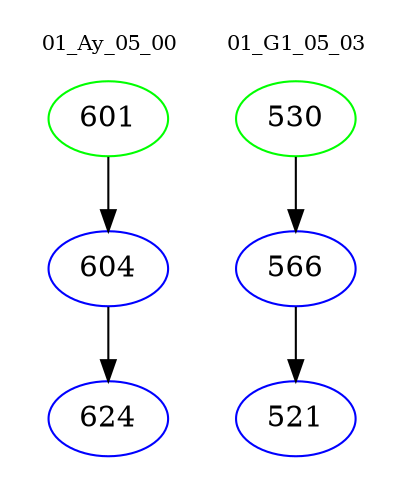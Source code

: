 digraph{
subgraph cluster_0 {
color = white
label = "01_Ay_05_00";
fontsize=10;
T0_601 [label="601", color="green"]
T0_601 -> T0_604 [color="black"]
T0_604 [label="604", color="blue"]
T0_604 -> T0_624 [color="black"]
T0_624 [label="624", color="blue"]
}
subgraph cluster_1 {
color = white
label = "01_G1_05_03";
fontsize=10;
T1_530 [label="530", color="green"]
T1_530 -> T1_566 [color="black"]
T1_566 [label="566", color="blue"]
T1_566 -> T1_521 [color="black"]
T1_521 [label="521", color="blue"]
}
}
